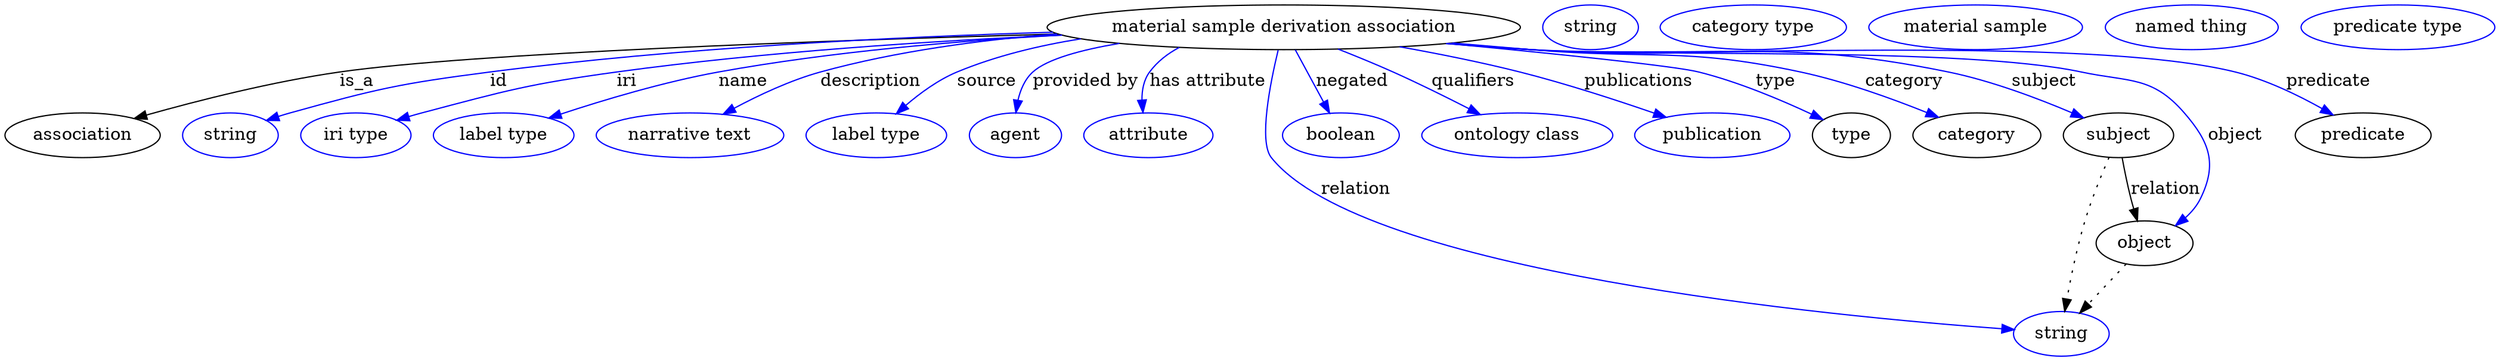 digraph {
	graph [bb="0,0,2003.4,283"];
	node [label="\N"];
	"material sample derivation association"	[height=0.5,
		label="material sample derivation association",
		pos="1029.4,265",
		width=5.2898];
	association	[height=0.5,
		pos="62.394,178",
		width=1.7332];
	"material sample derivation association" -> association	[label=is_a,
		lp="283.39,221.5",
		pos="e,103.96,191.52 847.46,259.62 658.8,254.36 376.7,244.29 269.39,229 215.52,221.32 155.16,205.94 113.59,194.26"];
	id	[color=blue,
		height=0.5,
		label=string,
		pos="181.39,178",
		width=1.0652];
	"material sample derivation association" -> id	[color=blue,
		label=id,
		lp="397.39,221.5",
		pos="e,210.38,189.99 843.49,261.04 715.63,257.24 542.18,248.6 390.39,229 317.95,219.64 299.77,215.57 229.39,196 226.29,195.14 223.09,\
194.17 219.89,193.15",
		style=solid];
	iri	[color=blue,
		height=0.5,
		label="iri type",
		pos="282.39,178",
		width=1.2277];
	"material sample derivation association" -> iri	[color=blue,
		label=iri,
		lp="500.39,221.5",
		pos="e,315.32,190.14 850.67,258.71 745.91,254.03 611.22,245.28 492.39,229 421.75,219.32 404.32,214.25 335.39,196 332.02,195.11 328.55,\
194.13 325.07,193.11",
		style=solid];
	name	[color=blue,
		height=0.5,
		label="label type",
		pos="401.39,178",
		width=1.5707];
	"material sample derivation association" -> name	[color=blue,
		label=name,
		lp="594.39,221.5",
		pos="e,437.66,191.84 850.86,258.72 766.51,254.07 664.73,245.35 574.39,229 530.57,221.07 481.96,206.48 447.45,195.11",
		style=solid];
	description	[color=blue,
		height=0.5,
		label="narrative text",
		pos="551.39,178",
		width=2.0943];
	"material sample derivation association" -> description	[color=blue,
		label=description,
		lp="696.89,221.5",
		pos="e,578.01,194.9 847.33,259.71 785.85,254.9 717.37,245.81 656.39,229 632.2,222.33 606.74,210.35 586.95,199.78",
		style=solid];
	source	[color=blue,
		height=0.5,
		label="label type",
		pos="701.39,178",
		width=1.5707];
	"material sample derivation association" -> source	[color=blue,
		label=source,
		lp="790.39,221.5",
		pos="e,717.48,195.3 865.95,255.7 832.17,250.3 797.44,241.91 766.39,229 751.23,222.69 736.53,211.92 724.96,201.98",
		style=solid];
	"provided by"	[color=blue,
		height=0.5,
		label=agent,
		pos="813.39,178",
		width=1.0291];
	"material sample derivation association" -> "provided by"	[color=blue,
		label="provided by",
		lp="869.89,221.5",
		pos="e,813.74,196.24 897.08,252.04 866.2,246.83 838.95,239.44 827.39,229 820.93,223.16 817.35,214.6 815.4,206.2",
		style=solid];
	"has attribute"	[color=blue,
		height=0.5,
		label=attribute,
		pos="920.39,178",
		width=1.4443];
	"material sample derivation association" -> "has attribute"	[color=blue,
		label="has attribute",
		lp="968.39,221.5",
		pos="e,916.06,196.35 945.37,248.84 936.06,243.92 927.68,237.47 921.39,229 916.64,222.6 915.17,214.36 915.24,206.43",
		style=solid];
	relation	[color=blue,
		height=0.5,
		label=string,
		pos="1654.4,18",
		width=1.0652];
	"material sample derivation association" -> relation	[color=blue,
		label=relation,
		lp="1087.4,134.5",
		pos="e,1616.6,21.405 1024.9,246.61 1018.6,220.53 1009,172.95 1019.4,160 1093.4,67.715 1471.7,32.038 1606.6,22.128",
		style=solid];
	negated	[color=blue,
		height=0.5,
		label=boolean,
		pos="1075.4,178",
		width=1.2999];
	"material sample derivation association" -> negated	[color=blue,
		label=negated,
		lp="1084.4,221.5",
		pos="e,1066.3,195.89 1038.7,246.8 1045.2,234.74 1054.1,218.4 1061.4,204.79",
		style=solid];
	qualifiers	[color=blue,
		height=0.5,
		label="ontology class",
		pos="1216.4,178",
		width=2.1304];
	"material sample derivation association" -> qualifiers	[color=blue,
		label=qualifiers,
		lp="1181.9,221.5",
		pos="e,1186.8,194.8 1073.6,247.32 1087.7,241.75 1103.3,235.35 1117.4,229 1137.6,219.91 1159.6,208.9 1177.7,199.53",
		style=solid];
	publications	[color=blue,
		height=0.5,
		label=publication,
		pos="1373.4,178",
		width=1.7332];
	"material sample derivation association" -> publications	[color=blue,
		label=publications,
		lp="1315.4,221.5",
		pos="e,1336.5,192.51 1123.2,249.25 1154,243.73 1188.3,236.86 1219.4,229 1256,219.72 1296.7,206.4 1327,195.84",
		style=solid];
	type	[height=0.5,
		pos="1485.4,178",
		width=0.86659];
	"material sample derivation association" -> type	[color=blue,
		label=type,
		lp="1424.4,221.5",
		pos="e,1462.7,190.63 1161.2,251.97 1245.9,243.93 1343.6,233.95 1363.4,229 1395.1,221.04 1429.5,206.37 1453.6,194.97",
		style=solid];
	category	[height=0.5,
		pos="1586.4,178",
		width=1.4263];
	"material sample derivation association" -> category	[color=blue,
		label=category,
		lp="1527.9,221.5",
		pos="e,1555.5,192.47 1165.5,252.41 1186.9,250.59 1208.7,248.74 1229.4,247 1324.9,238.94 1350.6,249.09 1444.4,229 1479.6,221.46 1518,207.55 \
1546,196.32",
		style=solid];
	subject	[height=0.5,
		pos="1700.4,178",
		width=1.2277];
	"material sample derivation association" -> subject	[color=blue,
		label=subject,
		lp="1640.4,221.5",
		pos="e,1672.2,192.07 1162.5,252.11 1184.8,250.28 1207.8,248.5 1229.4,247 1377.7,236.7 1417.8,258.81 1563.4,229 1598.1,221.9 1635.7,207.64 \
1662.8,196.16",
		style=solid];
	object	[height=0.5,
		pos="1721.4,91",
		width=1.0832];
	"material sample derivation association" -> object	[color=blue,
		label=object,
		lp="1794.4,178",
		pos="e,1746.3,105.25 1161.1,251.97 1183.9,250.13 1207.3,248.39 1229.4,247 1327.3,240.85 1574.5,249.41 1670.4,229 1709.2,220.74 1727.4,\
225.99 1753.4,196 1773.8,172.42 1780.1,155.03 1766.4,127 1763.5,121.17 1759.2,116.02 1754.3,111.6",
		style=solid];
	predicate	[height=0.5,
		pos="1897.4,178",
		width=1.5165];
	"material sample derivation association" -> predicate	[color=blue,
		label=predicate,
		lp="1869.4,221.5",
		pos="e,1873.1,194.43 1160,251.89 1183.1,250.04 1207,248.31 1229.4,247 1354.8,239.68 1672.4,259.09 1794.4,229 1819.1,222.92 1844.8,210.45 \
1864.3,199.49",
		style=solid];
	association_type	[color=blue,
		height=0.5,
		label=string,
		pos="1276.4,265",
		width=1.0652];
	association_category	[color=blue,
		height=0.5,
		label="category type",
		pos="1407.4,265",
		width=2.0762];
	subject -> relation	[pos="e,1657.1,36.136 1692.8,160.24 1686.9,146.64 1678.8,126.88 1673.4,109 1667.1,88.265 1662.2,64.241 1658.9,46.231",
		style=dotted];
	subject -> object	[label=relation,
		lp="1738.4,134.5",
		pos="e,1715.7,108.98 1703.4,159.77 1705.2,150.09 1707.6,137.8 1710.4,127 1711.1,124.32 1711.9,121.53 1712.7,118.76"];
	"material sample derivation association_subject"	[color=blue,
		height=0.5,
		label="material sample",
		pos="1586.4,265",
		width=2.3831];
	object -> relation	[pos="e,1669.2,34.713 1706.5,74.243 1697.6,64.775 1686.1,52.56 1676.1,42.024",
		style=dotted];
	"material sample derivation association_object"	[color=blue,
		height=0.5,
		label="named thing",
		pos="1759.4,265",
		width=1.9318];
	"material sample derivation association_predicate"	[color=blue,
		height=0.5,
		label="predicate type",
		pos="1925.4,265",
		width=2.1665];
}
